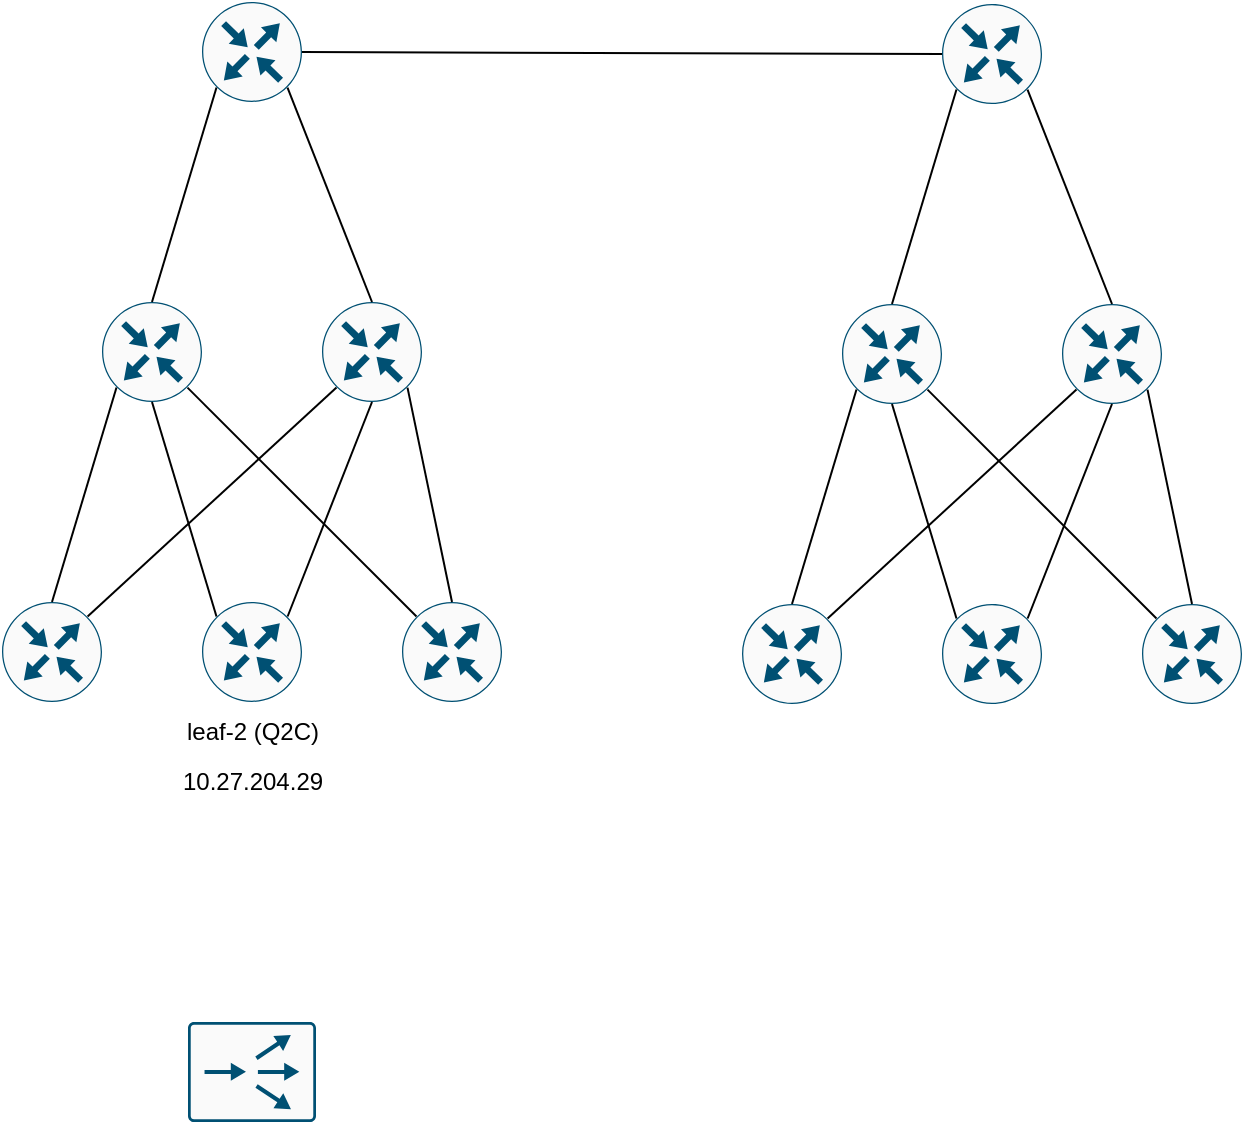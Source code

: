 <mxfile version="21.3.4" type="github">
  <diagram name="Page-1" id="r3nHuAYGOPzTv5ZyQfwO">
    <mxGraphModel dx="857" dy="570" grid="1" gridSize="10" guides="1" tooltips="1" connect="1" arrows="1" fold="1" page="1" pageScale="1" pageWidth="850" pageHeight="1100" math="0" shadow="0">
      <root>
        <mxCell id="0" />
        <mxCell id="1" parent="0" />
        <mxCell id="odBu-2aiR5bJkWHi9R7J-2" value="" style="sketch=0;points=[[0.5,0,0],[1,0.5,0],[0.5,1,0],[0,0.5,0],[0.145,0.145,0],[0.856,0.145,0],[0.855,0.856,0],[0.145,0.855,0]];verticalLabelPosition=bottom;html=1;verticalAlign=top;aspect=fixed;align=center;pointerEvents=1;shape=mxgraph.cisco19.rect;prIcon=router;fillColor=#FAFAFA;strokeColor=#005073;" vertex="1" parent="1">
          <mxGeometry x="110" y="460" width="50" height="50" as="geometry" />
        </mxCell>
        <mxCell id="odBu-2aiR5bJkWHi9R7J-3" value="" style="sketch=0;points=[[0.5,0,0],[1,0.5,0],[0.5,1,0],[0,0.5,0],[0.145,0.145,0],[0.856,0.145,0],[0.855,0.856,0],[0.145,0.855,0]];verticalLabelPosition=bottom;html=1;verticalAlign=top;aspect=fixed;align=center;pointerEvents=1;shape=mxgraph.cisco19.rect;prIcon=router;fillColor=#FAFAFA;strokeColor=#005073;" vertex="1" parent="1">
          <mxGeometry x="210" y="460" width="50" height="50" as="geometry" />
        </mxCell>
        <mxCell id="odBu-2aiR5bJkWHi9R7J-4" value="" style="sketch=0;points=[[0.5,0,0],[1,0.5,0],[0.5,1,0],[0,0.5,0],[0.145,0.145,0],[0.856,0.145,0],[0.855,0.856,0],[0.145,0.855,0]];verticalLabelPosition=bottom;html=1;verticalAlign=top;aspect=fixed;align=center;pointerEvents=1;shape=mxgraph.cisco19.rect;prIcon=router;fillColor=#FAFAFA;strokeColor=#005073;" vertex="1" parent="1">
          <mxGeometry x="310" y="460" width="50" height="50" as="geometry" />
        </mxCell>
        <mxCell id="odBu-2aiR5bJkWHi9R7J-5" value="" style="sketch=0;points=[[0.5,0,0],[1,0.5,0],[0.5,1,0],[0,0.5,0],[0.145,0.145,0],[0.856,0.145,0],[0.855,0.856,0],[0.145,0.855,0]];verticalLabelPosition=bottom;html=1;verticalAlign=top;aspect=fixed;align=center;pointerEvents=1;shape=mxgraph.cisco19.rect;prIcon=router;fillColor=#FAFAFA;strokeColor=#005073;" vertex="1" parent="1">
          <mxGeometry x="160" y="310" width="50" height="50" as="geometry" />
        </mxCell>
        <mxCell id="odBu-2aiR5bJkWHi9R7J-6" value="" style="sketch=0;points=[[0.5,0,0],[1,0.5,0],[0.5,1,0],[0,0.5,0],[0.145,0.145,0],[0.856,0.145,0],[0.855,0.856,0],[0.145,0.855,0]];verticalLabelPosition=bottom;html=1;verticalAlign=top;aspect=fixed;align=center;pointerEvents=1;shape=mxgraph.cisco19.rect;prIcon=router;fillColor=#FAFAFA;strokeColor=#005073;" vertex="1" parent="1">
          <mxGeometry x="270" y="310" width="50" height="50" as="geometry" />
        </mxCell>
        <mxCell id="odBu-2aiR5bJkWHi9R7J-7" value="" style="sketch=0;points=[[0.5,0,0],[1,0.5,0],[0.5,1,0],[0,0.5,0],[0.145,0.145,0],[0.856,0.145,0],[0.855,0.856,0],[0.145,0.855,0]];verticalLabelPosition=bottom;html=1;verticalAlign=top;aspect=fixed;align=center;pointerEvents=1;shape=mxgraph.cisco19.rect;prIcon=router;fillColor=#FAFAFA;strokeColor=#005073;" vertex="1" parent="1">
          <mxGeometry x="210" y="160" width="50" height="50" as="geometry" />
        </mxCell>
        <mxCell id="odBu-2aiR5bJkWHi9R7J-16" value="" style="endArrow=none;html=1;rounded=0;entryX=0.145;entryY=0.855;entryDx=0;entryDy=0;entryPerimeter=0;exitX=0.5;exitY=0;exitDx=0;exitDy=0;exitPerimeter=0;" edge="1" parent="1" source="odBu-2aiR5bJkWHi9R7J-2" target="odBu-2aiR5bJkWHi9R7J-5">
          <mxGeometry width="50" height="50" relative="1" as="geometry">
            <mxPoint x="400" y="450" as="sourcePoint" />
            <mxPoint x="450" y="400" as="targetPoint" />
          </mxGeometry>
        </mxCell>
        <mxCell id="odBu-2aiR5bJkWHi9R7J-17" value="" style="endArrow=none;html=1;rounded=0;entryX=0.5;entryY=1;entryDx=0;entryDy=0;entryPerimeter=0;exitX=0.856;exitY=0.145;exitDx=0;exitDy=0;exitPerimeter=0;" edge="1" parent="1" source="odBu-2aiR5bJkWHi9R7J-3" target="odBu-2aiR5bJkWHi9R7J-6">
          <mxGeometry width="50" height="50" relative="1" as="geometry">
            <mxPoint x="145" y="470" as="sourcePoint" />
            <mxPoint x="195" y="370" as="targetPoint" />
          </mxGeometry>
        </mxCell>
        <mxCell id="odBu-2aiR5bJkWHi9R7J-18" value="" style="endArrow=none;html=1;rounded=0;entryX=0.855;entryY=0.856;entryDx=0;entryDy=0;entryPerimeter=0;exitX=0.145;exitY=0.145;exitDx=0;exitDy=0;exitPerimeter=0;" edge="1" parent="1" source="odBu-2aiR5bJkWHi9R7J-4" target="odBu-2aiR5bJkWHi9R7J-5">
          <mxGeometry width="50" height="50" relative="1" as="geometry">
            <mxPoint x="245" y="470" as="sourcePoint" />
            <mxPoint x="305" y="370" as="targetPoint" />
          </mxGeometry>
        </mxCell>
        <mxCell id="odBu-2aiR5bJkWHi9R7J-19" value="" style="endArrow=none;html=1;rounded=0;entryX=0.5;entryY=1;entryDx=0;entryDy=0;entryPerimeter=0;exitX=0.145;exitY=0.145;exitDx=0;exitDy=0;exitPerimeter=0;" edge="1" parent="1" source="odBu-2aiR5bJkWHi9R7J-3" target="odBu-2aiR5bJkWHi9R7J-5">
          <mxGeometry width="50" height="50" relative="1" as="geometry">
            <mxPoint x="245" y="470" as="sourcePoint" />
            <mxPoint x="305" y="370" as="targetPoint" />
          </mxGeometry>
        </mxCell>
        <mxCell id="odBu-2aiR5bJkWHi9R7J-20" value="" style="endArrow=none;html=1;rounded=0;entryX=0.145;entryY=0.855;entryDx=0;entryDy=0;entryPerimeter=0;exitX=0.856;exitY=0.145;exitDx=0;exitDy=0;exitPerimeter=0;" edge="1" parent="1" source="odBu-2aiR5bJkWHi9R7J-2" target="odBu-2aiR5bJkWHi9R7J-6">
          <mxGeometry width="50" height="50" relative="1" as="geometry">
            <mxPoint x="145" y="470" as="sourcePoint" />
            <mxPoint x="177" y="363" as="targetPoint" />
          </mxGeometry>
        </mxCell>
        <mxCell id="odBu-2aiR5bJkWHi9R7J-21" value="" style="endArrow=none;html=1;rounded=0;entryX=0.855;entryY=0.856;entryDx=0;entryDy=0;entryPerimeter=0;exitX=0.5;exitY=0;exitDx=0;exitDy=0;exitPerimeter=0;" edge="1" parent="1" source="odBu-2aiR5bJkWHi9R7J-4" target="odBu-2aiR5bJkWHi9R7J-6">
          <mxGeometry width="50" height="50" relative="1" as="geometry">
            <mxPoint x="163" y="477" as="sourcePoint" />
            <mxPoint x="287" y="363" as="targetPoint" />
          </mxGeometry>
        </mxCell>
        <mxCell id="odBu-2aiR5bJkWHi9R7J-22" value="" style="endArrow=none;html=1;rounded=0;entryX=0.5;entryY=0;entryDx=0;entryDy=0;entryPerimeter=0;exitX=0.145;exitY=0.855;exitDx=0;exitDy=0;exitPerimeter=0;" edge="1" parent="1" source="odBu-2aiR5bJkWHi9R7J-7" target="odBu-2aiR5bJkWHi9R7J-5">
          <mxGeometry width="50" height="50" relative="1" as="geometry">
            <mxPoint x="345" y="470" as="sourcePoint" />
            <mxPoint x="323" y="363" as="targetPoint" />
          </mxGeometry>
        </mxCell>
        <mxCell id="odBu-2aiR5bJkWHi9R7J-23" value="" style="endArrow=none;html=1;rounded=0;entryX=0.5;entryY=0;entryDx=0;entryDy=0;entryPerimeter=0;exitX=0.855;exitY=0.856;exitDx=0;exitDy=0;exitPerimeter=0;" edge="1" parent="1" source="odBu-2aiR5bJkWHi9R7J-7" target="odBu-2aiR5bJkWHi9R7J-6">
          <mxGeometry width="50" height="50" relative="1" as="geometry">
            <mxPoint x="247" y="213" as="sourcePoint" />
            <mxPoint x="195" y="320" as="targetPoint" />
          </mxGeometry>
        </mxCell>
        <mxCell id="odBu-2aiR5bJkWHi9R7J-24" value="" style="sketch=0;points=[[0.5,0,0],[1,0.5,0],[0.5,1,0],[0,0.5,0],[0.145,0.145,0],[0.856,0.145,0],[0.855,0.856,0],[0.145,0.855,0]];verticalLabelPosition=bottom;html=1;verticalAlign=top;aspect=fixed;align=center;pointerEvents=1;shape=mxgraph.cisco19.rect;prIcon=router;fillColor=#FAFAFA;strokeColor=#005073;" vertex="1" parent="1">
          <mxGeometry x="480" y="461" width="50" height="50" as="geometry" />
        </mxCell>
        <mxCell id="odBu-2aiR5bJkWHi9R7J-25" value="" style="sketch=0;points=[[0.5,0,0],[1,0.5,0],[0.5,1,0],[0,0.5,0],[0.145,0.145,0],[0.856,0.145,0],[0.855,0.856,0],[0.145,0.855,0]];verticalLabelPosition=bottom;html=1;verticalAlign=top;aspect=fixed;align=center;pointerEvents=1;shape=mxgraph.cisco19.rect;prIcon=router;fillColor=#FAFAFA;strokeColor=#005073;" vertex="1" parent="1">
          <mxGeometry x="580" y="461" width="50" height="50" as="geometry" />
        </mxCell>
        <mxCell id="odBu-2aiR5bJkWHi9R7J-26" value="" style="sketch=0;points=[[0.5,0,0],[1,0.5,0],[0.5,1,0],[0,0.5,0],[0.145,0.145,0],[0.856,0.145,0],[0.855,0.856,0],[0.145,0.855,0]];verticalLabelPosition=bottom;html=1;verticalAlign=top;aspect=fixed;align=center;pointerEvents=1;shape=mxgraph.cisco19.rect;prIcon=router;fillColor=#FAFAFA;strokeColor=#005073;" vertex="1" parent="1">
          <mxGeometry x="680" y="461" width="50" height="50" as="geometry" />
        </mxCell>
        <mxCell id="odBu-2aiR5bJkWHi9R7J-27" value="" style="sketch=0;points=[[0.5,0,0],[1,0.5,0],[0.5,1,0],[0,0.5,0],[0.145,0.145,0],[0.856,0.145,0],[0.855,0.856,0],[0.145,0.855,0]];verticalLabelPosition=bottom;html=1;verticalAlign=top;aspect=fixed;align=center;pointerEvents=1;shape=mxgraph.cisco19.rect;prIcon=router;fillColor=#FAFAFA;strokeColor=#005073;" vertex="1" parent="1">
          <mxGeometry x="530" y="311" width="50" height="50" as="geometry" />
        </mxCell>
        <mxCell id="odBu-2aiR5bJkWHi9R7J-28" value="" style="sketch=0;points=[[0.5,0,0],[1,0.5,0],[0.5,1,0],[0,0.5,0],[0.145,0.145,0],[0.856,0.145,0],[0.855,0.856,0],[0.145,0.855,0]];verticalLabelPosition=bottom;html=1;verticalAlign=top;aspect=fixed;align=center;pointerEvents=1;shape=mxgraph.cisco19.rect;prIcon=router;fillColor=#FAFAFA;strokeColor=#005073;" vertex="1" parent="1">
          <mxGeometry x="640" y="311" width="50" height="50" as="geometry" />
        </mxCell>
        <mxCell id="odBu-2aiR5bJkWHi9R7J-29" value="" style="sketch=0;points=[[0.5,0,0],[1,0.5,0],[0.5,1,0],[0,0.5,0],[0.145,0.145,0],[0.856,0.145,0],[0.855,0.856,0],[0.145,0.855,0]];verticalLabelPosition=bottom;html=1;verticalAlign=top;aspect=fixed;align=center;pointerEvents=1;shape=mxgraph.cisco19.rect;prIcon=router;fillColor=#FAFAFA;strokeColor=#005073;" vertex="1" parent="1">
          <mxGeometry x="580" y="161" width="50" height="50" as="geometry" />
        </mxCell>
        <mxCell id="odBu-2aiR5bJkWHi9R7J-30" value="" style="endArrow=none;html=1;rounded=0;entryX=0.145;entryY=0.855;entryDx=0;entryDy=0;entryPerimeter=0;exitX=0.5;exitY=0;exitDx=0;exitDy=0;exitPerimeter=0;" edge="1" parent="1" source="odBu-2aiR5bJkWHi9R7J-24" target="odBu-2aiR5bJkWHi9R7J-27">
          <mxGeometry width="50" height="50" relative="1" as="geometry">
            <mxPoint x="770" y="451" as="sourcePoint" />
            <mxPoint x="820" y="401" as="targetPoint" />
          </mxGeometry>
        </mxCell>
        <mxCell id="odBu-2aiR5bJkWHi9R7J-31" value="" style="endArrow=none;html=1;rounded=0;entryX=0.5;entryY=1;entryDx=0;entryDy=0;entryPerimeter=0;exitX=0.856;exitY=0.145;exitDx=0;exitDy=0;exitPerimeter=0;" edge="1" parent="1" source="odBu-2aiR5bJkWHi9R7J-25" target="odBu-2aiR5bJkWHi9R7J-28">
          <mxGeometry width="50" height="50" relative="1" as="geometry">
            <mxPoint x="515" y="471" as="sourcePoint" />
            <mxPoint x="565" y="371" as="targetPoint" />
          </mxGeometry>
        </mxCell>
        <mxCell id="odBu-2aiR5bJkWHi9R7J-32" value="" style="endArrow=none;html=1;rounded=0;entryX=0.855;entryY=0.856;entryDx=0;entryDy=0;entryPerimeter=0;exitX=0.145;exitY=0.145;exitDx=0;exitDy=0;exitPerimeter=0;" edge="1" parent="1" source="odBu-2aiR5bJkWHi9R7J-26" target="odBu-2aiR5bJkWHi9R7J-27">
          <mxGeometry width="50" height="50" relative="1" as="geometry">
            <mxPoint x="615" y="471" as="sourcePoint" />
            <mxPoint x="675" y="371" as="targetPoint" />
          </mxGeometry>
        </mxCell>
        <mxCell id="odBu-2aiR5bJkWHi9R7J-33" value="" style="endArrow=none;html=1;rounded=0;entryX=0.5;entryY=1;entryDx=0;entryDy=0;entryPerimeter=0;exitX=0.145;exitY=0.145;exitDx=0;exitDy=0;exitPerimeter=0;" edge="1" parent="1" source="odBu-2aiR5bJkWHi9R7J-25" target="odBu-2aiR5bJkWHi9R7J-27">
          <mxGeometry width="50" height="50" relative="1" as="geometry">
            <mxPoint x="615" y="471" as="sourcePoint" />
            <mxPoint x="675" y="371" as="targetPoint" />
          </mxGeometry>
        </mxCell>
        <mxCell id="odBu-2aiR5bJkWHi9R7J-34" value="" style="endArrow=none;html=1;rounded=0;entryX=0.145;entryY=0.855;entryDx=0;entryDy=0;entryPerimeter=0;exitX=0.856;exitY=0.145;exitDx=0;exitDy=0;exitPerimeter=0;" edge="1" parent="1" source="odBu-2aiR5bJkWHi9R7J-24" target="odBu-2aiR5bJkWHi9R7J-28">
          <mxGeometry width="50" height="50" relative="1" as="geometry">
            <mxPoint x="515" y="471" as="sourcePoint" />
            <mxPoint x="547" y="364" as="targetPoint" />
          </mxGeometry>
        </mxCell>
        <mxCell id="odBu-2aiR5bJkWHi9R7J-35" value="" style="endArrow=none;html=1;rounded=0;entryX=0.855;entryY=0.856;entryDx=0;entryDy=0;entryPerimeter=0;exitX=0.5;exitY=0;exitDx=0;exitDy=0;exitPerimeter=0;" edge="1" parent="1" source="odBu-2aiR5bJkWHi9R7J-26" target="odBu-2aiR5bJkWHi9R7J-28">
          <mxGeometry width="50" height="50" relative="1" as="geometry">
            <mxPoint x="533" y="478" as="sourcePoint" />
            <mxPoint x="657" y="364" as="targetPoint" />
          </mxGeometry>
        </mxCell>
        <mxCell id="odBu-2aiR5bJkWHi9R7J-36" value="" style="endArrow=none;html=1;rounded=0;entryX=0.5;entryY=0;entryDx=0;entryDy=0;entryPerimeter=0;exitX=0.145;exitY=0.855;exitDx=0;exitDy=0;exitPerimeter=0;" edge="1" parent="1" source="odBu-2aiR5bJkWHi9R7J-29" target="odBu-2aiR5bJkWHi9R7J-27">
          <mxGeometry width="50" height="50" relative="1" as="geometry">
            <mxPoint x="715" y="471" as="sourcePoint" />
            <mxPoint x="693" y="364" as="targetPoint" />
          </mxGeometry>
        </mxCell>
        <mxCell id="odBu-2aiR5bJkWHi9R7J-37" value="" style="endArrow=none;html=1;rounded=0;entryX=0.5;entryY=0;entryDx=0;entryDy=0;entryPerimeter=0;exitX=0.855;exitY=0.856;exitDx=0;exitDy=0;exitPerimeter=0;" edge="1" parent="1" source="odBu-2aiR5bJkWHi9R7J-29" target="odBu-2aiR5bJkWHi9R7J-28">
          <mxGeometry width="50" height="50" relative="1" as="geometry">
            <mxPoint x="617" y="214" as="sourcePoint" />
            <mxPoint x="565" y="321" as="targetPoint" />
          </mxGeometry>
        </mxCell>
        <mxCell id="odBu-2aiR5bJkWHi9R7J-38" value="" style="endArrow=none;html=1;rounded=0;entryX=0;entryY=0.5;entryDx=0;entryDy=0;entryPerimeter=0;exitX=1;exitY=0.5;exitDx=0;exitDy=0;exitPerimeter=0;" edge="1" parent="1" source="odBu-2aiR5bJkWHi9R7J-7" target="odBu-2aiR5bJkWHi9R7J-29">
          <mxGeometry width="50" height="50" relative="1" as="geometry">
            <mxPoint x="400" y="450" as="sourcePoint" />
            <mxPoint x="450" y="400" as="targetPoint" />
          </mxGeometry>
        </mxCell>
        <mxCell id="odBu-2aiR5bJkWHi9R7J-39" value="" style="sketch=0;points=[[0.015,0.015,0],[0.985,0.015,0],[0.985,0.985,0],[0.015,0.985,0],[0.25,0,0],[0.5,0,0],[0.75,0,0],[1,0.25,0],[1,0.5,0],[1,0.75,0],[0.75,1,0],[0.5,1,0],[0.25,1,0],[0,0.75,0],[0,0.5,0],[0,0.25,0]];verticalLabelPosition=bottom;html=1;verticalAlign=top;aspect=fixed;align=center;pointerEvents=1;shape=mxgraph.cisco19.rect;prIcon=content_router;fillColor=#FAFAFA;strokeColor=#005073;" vertex="1" parent="1">
          <mxGeometry x="203" y="670" width="64" height="50" as="geometry" />
        </mxCell>
        <mxCell id="odBu-2aiR5bJkWHi9R7J-40" value="leaf-2 (Q2C)" style="text;html=1;align=center;verticalAlign=middle;resizable=0;points=[];autosize=1;strokeColor=none;fillColor=none;" vertex="1" parent="1">
          <mxGeometry x="190" y="510" width="90" height="30" as="geometry" />
        </mxCell>
        <mxCell id="odBu-2aiR5bJkWHi9R7J-41" value="10.27.204.29" style="text;html=1;align=center;verticalAlign=middle;resizable=0;points=[];autosize=1;strokeColor=none;fillColor=none;" vertex="1" parent="1">
          <mxGeometry x="190" y="535" width="90" height="30" as="geometry" />
        </mxCell>
      </root>
    </mxGraphModel>
  </diagram>
</mxfile>
